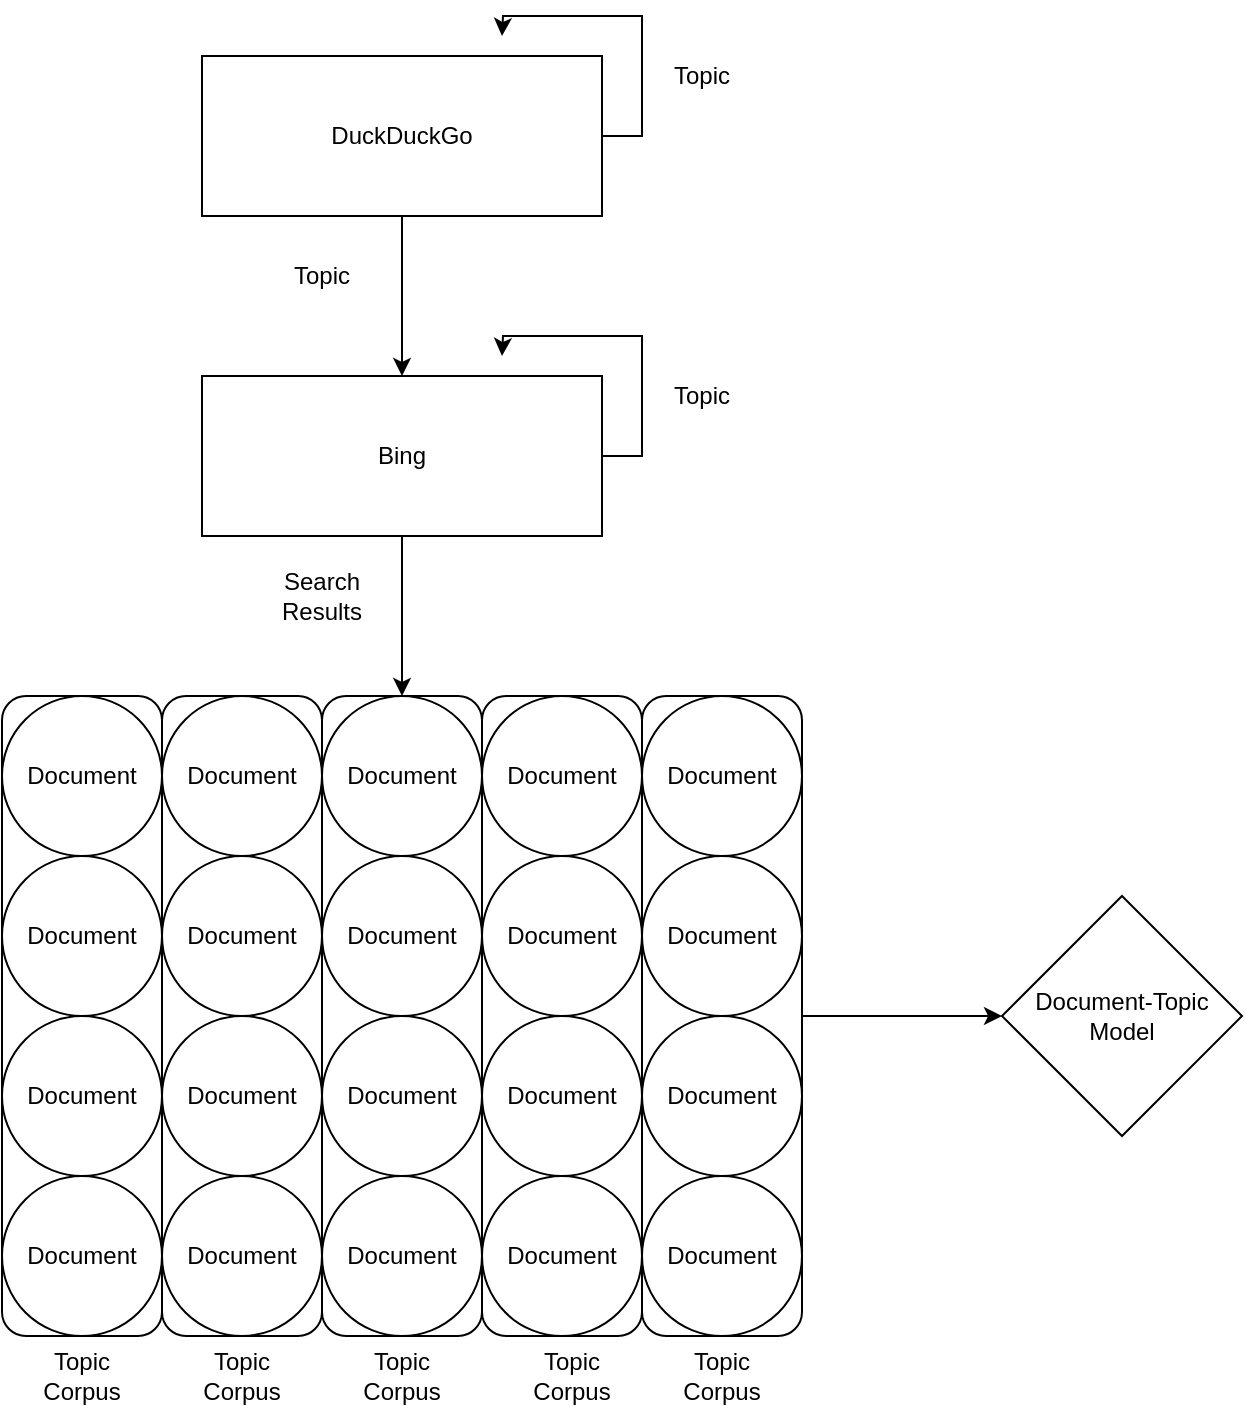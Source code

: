 <mxfile version="12.9.12" type="github">
  <diagram id="crrlfwqsGMAvzB64O_d-" name="Page-1">
    <mxGraphModel dx="774" dy="1125" grid="1" gridSize="10" guides="1" tooltips="1" connect="1" arrows="1" fold="1" page="1" pageScale="1" pageWidth="827" pageHeight="1169" math="0" shadow="0">
      <root>
        <mxCell id="0" />
        <mxCell id="1" parent="0" />
        <mxCell id="yaFvhEICd4bSxS1KPpvw-23" value="" style="edgeStyle=orthogonalEdgeStyle;rounded=0;orthogonalLoop=1;jettySize=auto;html=1;" edge="1" parent="1" source="yaFvhEICd4bSxS1KPpvw-1" target="yaFvhEICd4bSxS1KPpvw-2">
          <mxGeometry relative="1" as="geometry" />
        </mxCell>
        <mxCell id="yaFvhEICd4bSxS1KPpvw-27" style="edgeStyle=orthogonalEdgeStyle;rounded=0;orthogonalLoop=1;jettySize=auto;html=1;exitX=1;exitY=0.5;exitDx=0;exitDy=0;" edge="1" parent="1" source="yaFvhEICd4bSxS1KPpvw-1">
          <mxGeometry relative="1" as="geometry">
            <mxPoint x="390" y="110" as="targetPoint" />
          </mxGeometry>
        </mxCell>
        <mxCell id="yaFvhEICd4bSxS1KPpvw-1" value="DuckDuckGo" style="rounded=0;whiteSpace=wrap;html=1;" vertex="1" parent="1">
          <mxGeometry x="240" y="120" width="200" height="80" as="geometry" />
        </mxCell>
        <mxCell id="yaFvhEICd4bSxS1KPpvw-24" value="" style="edgeStyle=orthogonalEdgeStyle;rounded=0;orthogonalLoop=1;jettySize=auto;html=1;" edge="1" parent="1" source="yaFvhEICd4bSxS1KPpvw-2" target="yaFvhEICd4bSxS1KPpvw-5">
          <mxGeometry relative="1" as="geometry" />
        </mxCell>
        <mxCell id="yaFvhEICd4bSxS1KPpvw-29" style="edgeStyle=orthogonalEdgeStyle;rounded=0;orthogonalLoop=1;jettySize=auto;html=1;exitX=1;exitY=0.5;exitDx=0;exitDy=0;" edge="1" parent="1" source="yaFvhEICd4bSxS1KPpvw-2">
          <mxGeometry relative="1" as="geometry">
            <mxPoint x="390" y="270" as="targetPoint" />
          </mxGeometry>
        </mxCell>
        <mxCell id="yaFvhEICd4bSxS1KPpvw-2" value="Bing" style="rounded=0;whiteSpace=wrap;html=1;" vertex="1" parent="1">
          <mxGeometry x="240" y="280" width="200" height="80" as="geometry" />
        </mxCell>
        <mxCell id="yaFvhEICd4bSxS1KPpvw-3" value="Document" style="ellipse;whiteSpace=wrap;html=1;aspect=fixed;" vertex="1" parent="1">
          <mxGeometry x="140" y="440" width="80" height="80" as="geometry" />
        </mxCell>
        <mxCell id="yaFvhEICd4bSxS1KPpvw-4" value="Document" style="ellipse;whiteSpace=wrap;html=1;aspect=fixed;" vertex="1" parent="1">
          <mxGeometry x="220" y="440" width="80" height="80" as="geometry" />
        </mxCell>
        <mxCell id="yaFvhEICd4bSxS1KPpvw-5" value="Document" style="ellipse;whiteSpace=wrap;html=1;aspect=fixed;" vertex="1" parent="1">
          <mxGeometry x="300" y="440" width="80" height="80" as="geometry" />
        </mxCell>
        <mxCell id="yaFvhEICd4bSxS1KPpvw-6" value="Document" style="ellipse;whiteSpace=wrap;html=1;aspect=fixed;" vertex="1" parent="1">
          <mxGeometry x="380" y="440" width="80" height="80" as="geometry" />
        </mxCell>
        <mxCell id="yaFvhEICd4bSxS1KPpvw-7" value="Document" style="ellipse;whiteSpace=wrap;html=1;aspect=fixed;" vertex="1" parent="1">
          <mxGeometry x="460" y="440" width="80" height="80" as="geometry" />
        </mxCell>
        <mxCell id="yaFvhEICd4bSxS1KPpvw-8" value="Document" style="ellipse;whiteSpace=wrap;html=1;aspect=fixed;" vertex="1" parent="1">
          <mxGeometry x="140" y="520" width="80" height="80" as="geometry" />
        </mxCell>
        <mxCell id="yaFvhEICd4bSxS1KPpvw-9" value="Document" style="ellipse;whiteSpace=wrap;html=1;aspect=fixed;" vertex="1" parent="1">
          <mxGeometry x="220" y="520" width="80" height="80" as="geometry" />
        </mxCell>
        <mxCell id="yaFvhEICd4bSxS1KPpvw-10" value="Document" style="ellipse;whiteSpace=wrap;html=1;aspect=fixed;" vertex="1" parent="1">
          <mxGeometry x="300" y="520" width="80" height="80" as="geometry" />
        </mxCell>
        <mxCell id="yaFvhEICd4bSxS1KPpvw-11" value="Document" style="ellipse;whiteSpace=wrap;html=1;aspect=fixed;" vertex="1" parent="1">
          <mxGeometry x="380" y="520" width="80" height="80" as="geometry" />
        </mxCell>
        <mxCell id="yaFvhEICd4bSxS1KPpvw-12" value="Document" style="ellipse;whiteSpace=wrap;html=1;aspect=fixed;" vertex="1" parent="1">
          <mxGeometry x="460" y="520" width="80" height="80" as="geometry" />
        </mxCell>
        <mxCell id="yaFvhEICd4bSxS1KPpvw-13" value="Document" style="ellipse;whiteSpace=wrap;html=1;aspect=fixed;" vertex="1" parent="1">
          <mxGeometry x="140" y="600" width="80" height="80" as="geometry" />
        </mxCell>
        <mxCell id="yaFvhEICd4bSxS1KPpvw-14" value="Document" style="ellipse;whiteSpace=wrap;html=1;aspect=fixed;" vertex="1" parent="1">
          <mxGeometry x="220" y="600" width="80" height="80" as="geometry" />
        </mxCell>
        <mxCell id="yaFvhEICd4bSxS1KPpvw-15" value="Document" style="ellipse;whiteSpace=wrap;html=1;aspect=fixed;" vertex="1" parent="1">
          <mxGeometry x="300" y="600" width="80" height="80" as="geometry" />
        </mxCell>
        <mxCell id="yaFvhEICd4bSxS1KPpvw-16" value="Document" style="ellipse;whiteSpace=wrap;html=1;aspect=fixed;" vertex="1" parent="1">
          <mxGeometry x="380" y="600" width="80" height="80" as="geometry" />
        </mxCell>
        <mxCell id="yaFvhEICd4bSxS1KPpvw-17" value="Document" style="ellipse;whiteSpace=wrap;html=1;aspect=fixed;" vertex="1" parent="1">
          <mxGeometry x="460" y="600" width="80" height="80" as="geometry" />
        </mxCell>
        <mxCell id="yaFvhEICd4bSxS1KPpvw-18" value="Document" style="ellipse;whiteSpace=wrap;html=1;aspect=fixed;" vertex="1" parent="1">
          <mxGeometry x="140" y="680" width="80" height="80" as="geometry" />
        </mxCell>
        <mxCell id="yaFvhEICd4bSxS1KPpvw-19" value="Document" style="ellipse;whiteSpace=wrap;html=1;aspect=fixed;" vertex="1" parent="1">
          <mxGeometry x="220" y="680" width="80" height="80" as="geometry" />
        </mxCell>
        <mxCell id="yaFvhEICd4bSxS1KPpvw-20" value="Document" style="ellipse;whiteSpace=wrap;html=1;aspect=fixed;" vertex="1" parent="1">
          <mxGeometry x="300" y="680" width="80" height="80" as="geometry" />
        </mxCell>
        <mxCell id="yaFvhEICd4bSxS1KPpvw-21" value="Document" style="ellipse;whiteSpace=wrap;html=1;aspect=fixed;" vertex="1" parent="1">
          <mxGeometry x="380" y="680" width="80" height="80" as="geometry" />
        </mxCell>
        <mxCell id="yaFvhEICd4bSxS1KPpvw-22" value="Document" style="ellipse;whiteSpace=wrap;html=1;aspect=fixed;" vertex="1" parent="1">
          <mxGeometry x="460" y="680" width="80" height="80" as="geometry" />
        </mxCell>
        <mxCell id="yaFvhEICd4bSxS1KPpvw-30" value="Topic" style="text;html=1;strokeColor=none;fillColor=none;align=center;verticalAlign=middle;whiteSpace=wrap;rounded=0;" vertex="1" parent="1">
          <mxGeometry x="470" y="120" width="40" height="20" as="geometry" />
        </mxCell>
        <mxCell id="yaFvhEICd4bSxS1KPpvw-31" value="Topic" style="text;html=1;strokeColor=none;fillColor=none;align=center;verticalAlign=middle;whiteSpace=wrap;rounded=0;" vertex="1" parent="1">
          <mxGeometry x="470" y="280" width="40" height="20" as="geometry" />
        </mxCell>
        <mxCell id="yaFvhEICd4bSxS1KPpvw-32" value="Topic" style="text;html=1;strokeColor=none;fillColor=none;align=center;verticalAlign=middle;whiteSpace=wrap;rounded=0;" vertex="1" parent="1">
          <mxGeometry x="280" y="220" width="40" height="20" as="geometry" />
        </mxCell>
        <mxCell id="yaFvhEICd4bSxS1KPpvw-35" value="Search Results" style="text;html=1;strokeColor=none;fillColor=none;align=center;verticalAlign=middle;whiteSpace=wrap;rounded=0;" vertex="1" parent="1">
          <mxGeometry x="280" y="380" width="40" height="20" as="geometry" />
        </mxCell>
        <mxCell id="yaFvhEICd4bSxS1KPpvw-36" value="" style="rounded=1;whiteSpace=wrap;html=1;fillColor=none;" vertex="1" parent="1">
          <mxGeometry x="140" y="440" width="80" height="320" as="geometry" />
        </mxCell>
        <mxCell id="yaFvhEICd4bSxS1KPpvw-37" value="" style="rounded=1;whiteSpace=wrap;html=1;fillColor=none;" vertex="1" parent="1">
          <mxGeometry x="220" y="440" width="80" height="320" as="geometry" />
        </mxCell>
        <mxCell id="yaFvhEICd4bSxS1KPpvw-38" value="" style="rounded=1;whiteSpace=wrap;html=1;fillColor=none;" vertex="1" parent="1">
          <mxGeometry x="300" y="440" width="80" height="320" as="geometry" />
        </mxCell>
        <mxCell id="yaFvhEICd4bSxS1KPpvw-39" value="" style="rounded=1;whiteSpace=wrap;html=1;fillColor=none;" vertex="1" parent="1">
          <mxGeometry x="380" y="440" width="80" height="320" as="geometry" />
        </mxCell>
        <mxCell id="yaFvhEICd4bSxS1KPpvw-50" value="" style="edgeStyle=orthogonalEdgeStyle;rounded=0;orthogonalLoop=1;jettySize=auto;html=1;entryX=0;entryY=0.5;entryDx=0;entryDy=0;" edge="1" parent="1" source="yaFvhEICd4bSxS1KPpvw-40" target="yaFvhEICd4bSxS1KPpvw-48">
          <mxGeometry relative="1" as="geometry">
            <mxPoint x="620" y="600" as="targetPoint" />
          </mxGeometry>
        </mxCell>
        <mxCell id="yaFvhEICd4bSxS1KPpvw-40" value="" style="rounded=1;whiteSpace=wrap;html=1;fillColor=none;" vertex="1" parent="1">
          <mxGeometry x="460" y="440" width="80" height="320" as="geometry" />
        </mxCell>
        <mxCell id="yaFvhEICd4bSxS1KPpvw-41" value="Topic Corpus" style="text;html=1;strokeColor=none;fillColor=none;align=center;verticalAlign=middle;whiteSpace=wrap;rounded=0;" vertex="1" parent="1">
          <mxGeometry x="160" y="770" width="40" height="20" as="geometry" />
        </mxCell>
        <mxCell id="yaFvhEICd4bSxS1KPpvw-42" value="Topic Corpus" style="text;html=1;strokeColor=none;fillColor=none;align=center;verticalAlign=middle;whiteSpace=wrap;rounded=0;" vertex="1" parent="1">
          <mxGeometry x="240" y="770" width="40" height="20" as="geometry" />
        </mxCell>
        <mxCell id="yaFvhEICd4bSxS1KPpvw-43" value="Topic Corpus" style="text;html=1;strokeColor=none;fillColor=none;align=center;verticalAlign=middle;whiteSpace=wrap;rounded=0;" vertex="1" parent="1">
          <mxGeometry x="320" y="770" width="40" height="20" as="geometry" />
        </mxCell>
        <mxCell id="yaFvhEICd4bSxS1KPpvw-44" value="Topic Corpus" style="text;html=1;strokeColor=none;fillColor=none;align=center;verticalAlign=middle;whiteSpace=wrap;rounded=0;" vertex="1" parent="1">
          <mxGeometry x="405" y="770" width="40" height="20" as="geometry" />
        </mxCell>
        <mxCell id="yaFvhEICd4bSxS1KPpvw-45" value="Topic Corpus" style="text;html=1;strokeColor=none;fillColor=none;align=center;verticalAlign=middle;whiteSpace=wrap;rounded=0;" vertex="1" parent="1">
          <mxGeometry x="480" y="770" width="40" height="20" as="geometry" />
        </mxCell>
        <mxCell id="yaFvhEICd4bSxS1KPpvw-48" value="Document-Topic Model" style="rhombus;whiteSpace=wrap;html=1;fillColor=none;" vertex="1" parent="1">
          <mxGeometry x="640" y="540" width="120" height="120" as="geometry" />
        </mxCell>
      </root>
    </mxGraphModel>
  </diagram>
</mxfile>
